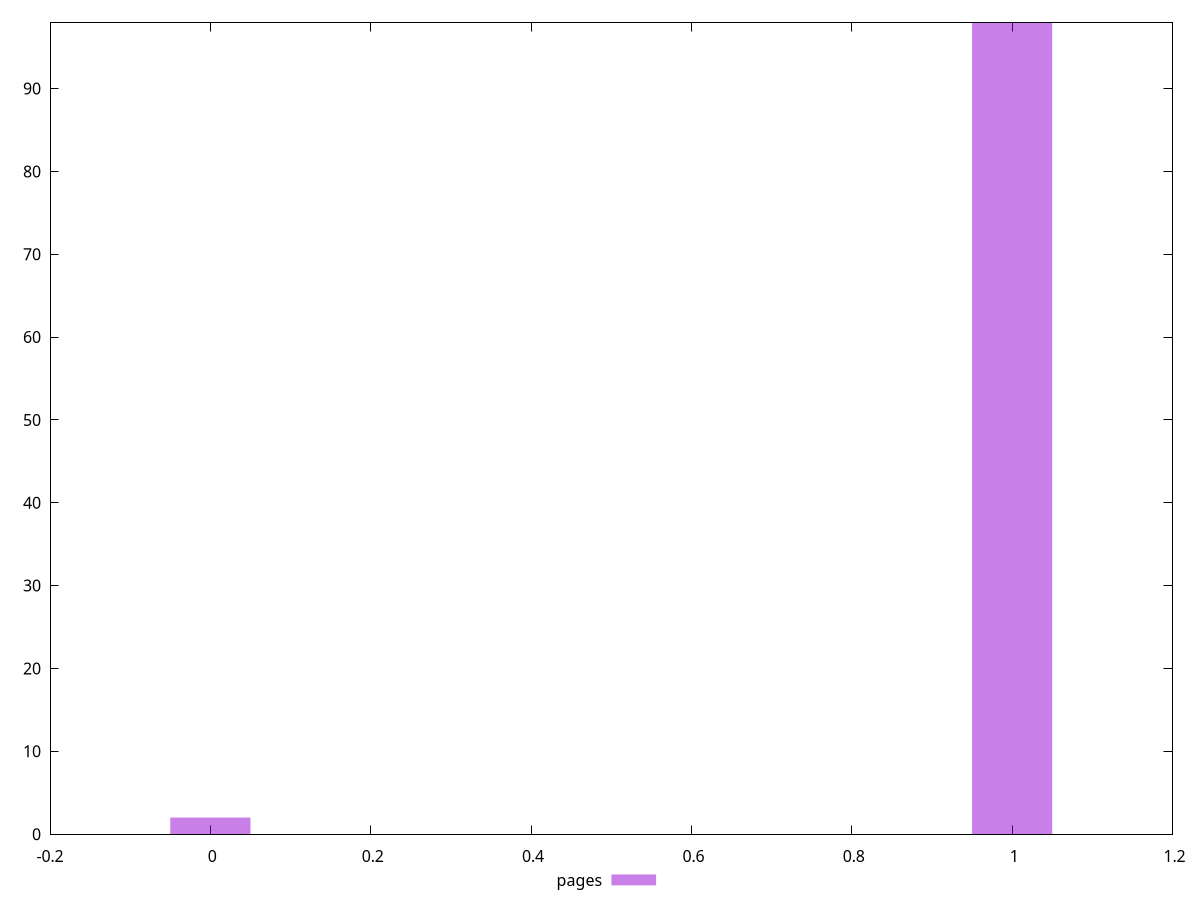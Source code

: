 $_pages <<EOF
0 2
1 98
EOF
set key outside below
set terminal pngcairo
set output "report_00006_2020-11-02T20-21-41.718Z/server-response-time/pages//hist.png"
set yrange [0:98]
set boxwidth 0.1
set style fill transparent solid 0.5 noborder
plot $_pages title "pages" with boxes ,